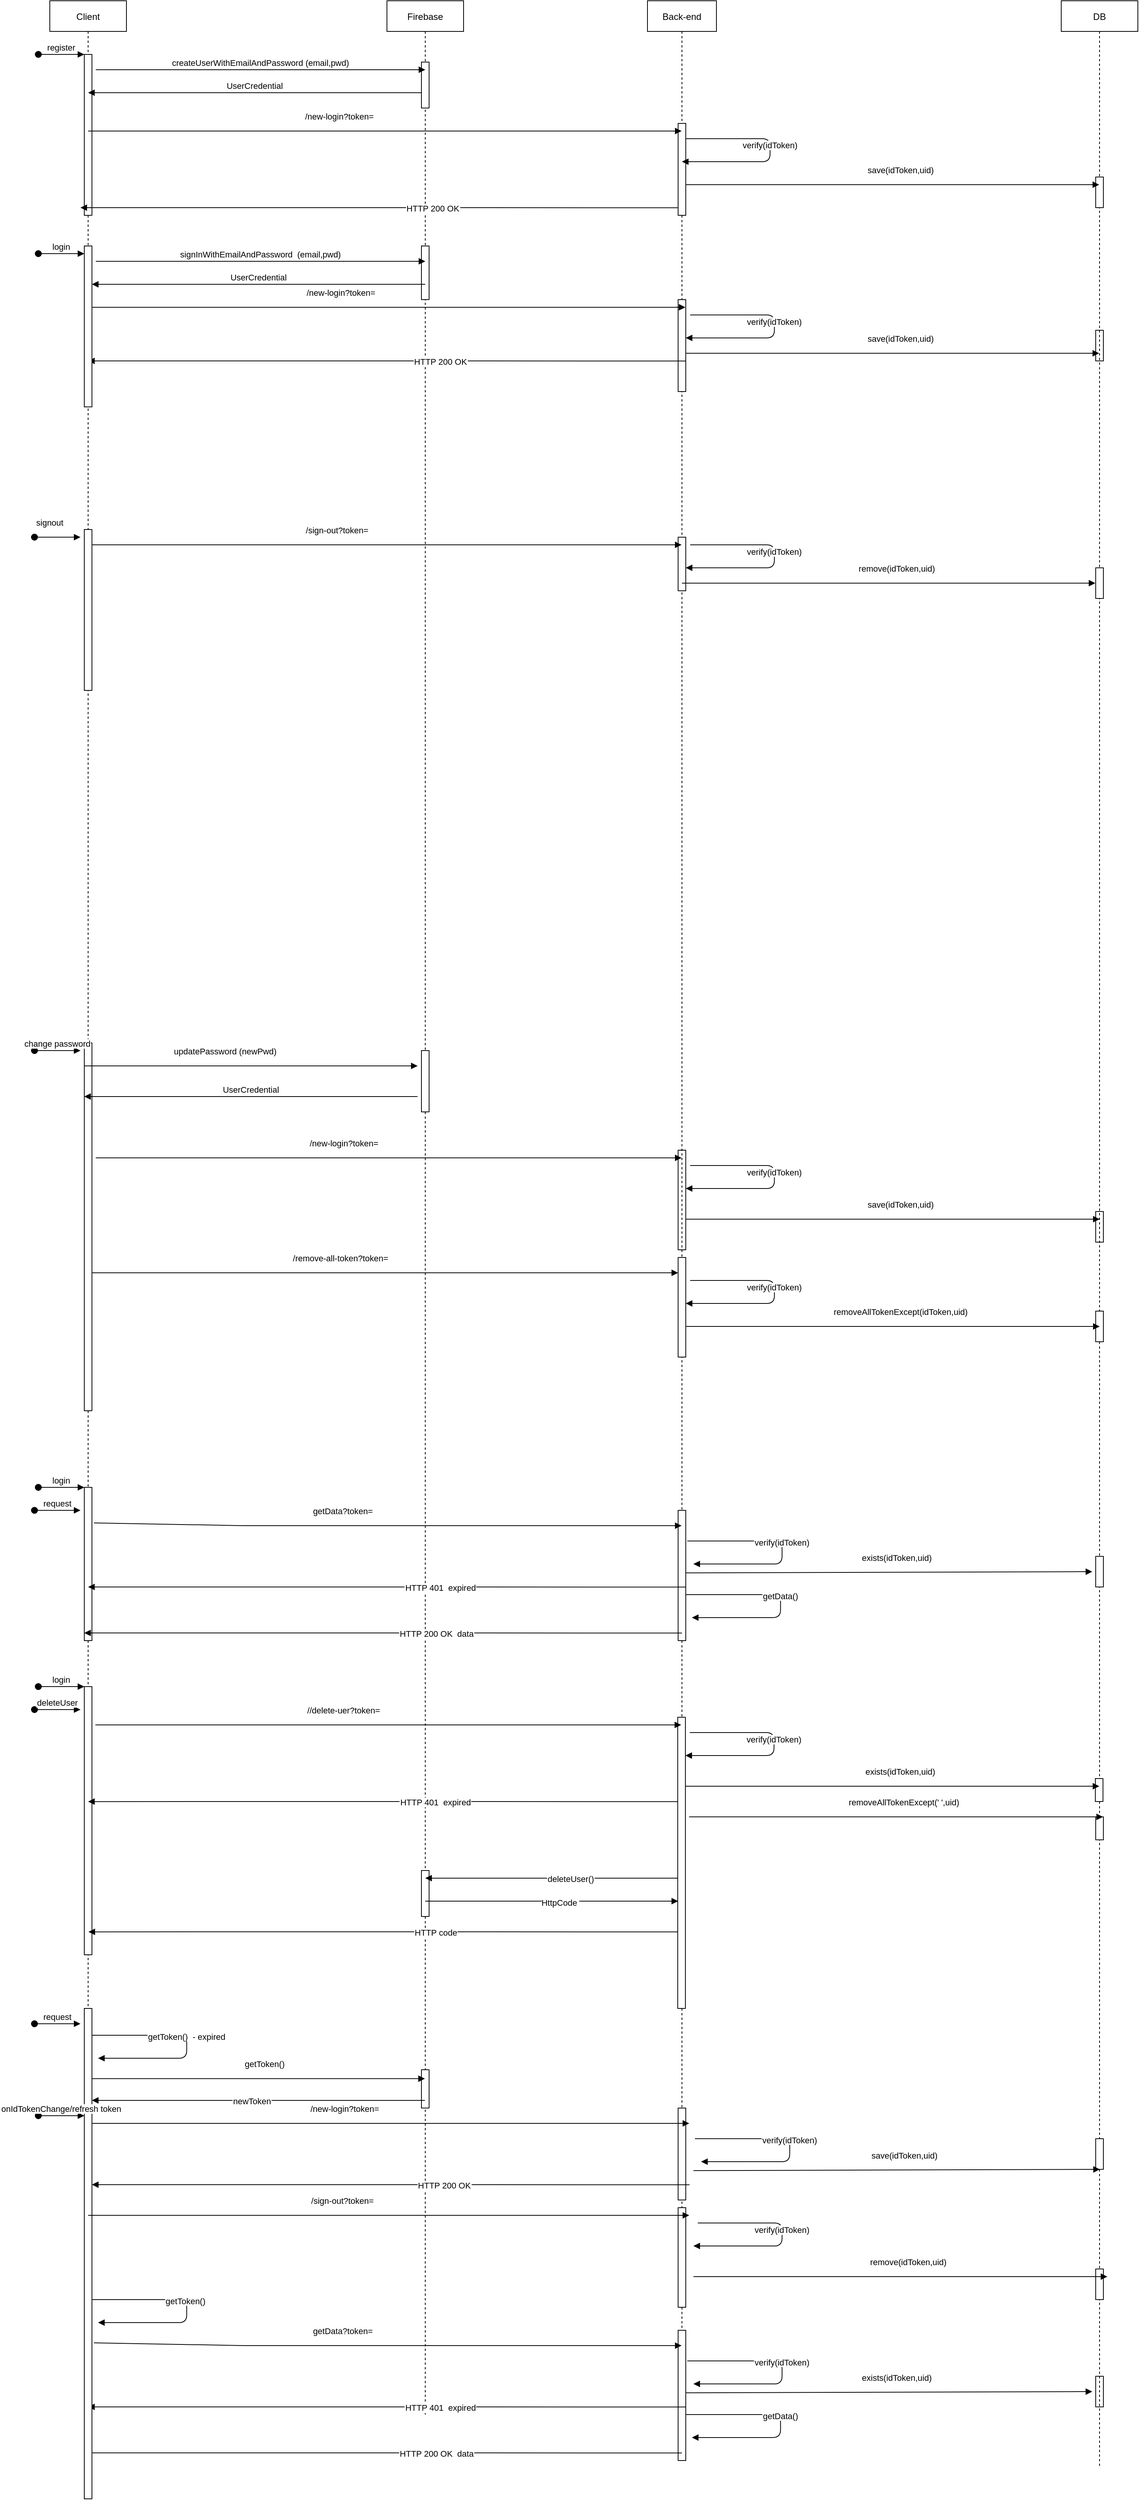 <mxfile version="13.8.6" type="github">
  <diagram id="kgpKYQtTHZ0yAKxKKP6v" name="Page-1">
    <mxGraphModel dx="1922" dy="896" grid="1" gridSize="10" guides="1" tooltips="1" connect="1" arrows="1" fold="1" page="1" pageScale="1" pageWidth="850" pageHeight="1100" math="0" shadow="0">
      <root>
        <mxCell id="0" />
        <mxCell id="1" parent="0" />
        <mxCell id="cr8irGBxpJgkFazn-tBJ-20" style="edgeStyle=none;orthogonalLoop=1;jettySize=auto;html=1;shadow=0;endArrow=block;strokeWidth=1;" edge="1" parent="1" source="3nuBFxr9cyL0pnOWT2aG-1">
          <mxGeometry relative="1" as="geometry">
            <mxPoint x="170" y="710" as="targetPoint" />
          </mxGeometry>
        </mxCell>
        <mxCell id="3nuBFxr9cyL0pnOWT2aG-1" value="Client" style="shape=umlLifeline;perimeter=lifelinePerimeter;container=1;collapsible=0;recursiveResize=0;rounded=0;shadow=0;strokeWidth=1;" parent="1" vertex="1">
          <mxGeometry x="120" y="80" width="100" height="3200" as="geometry" />
        </mxCell>
        <mxCell id="3nuBFxr9cyL0pnOWT2aG-2" value="" style="points=[];perimeter=orthogonalPerimeter;rounded=0;shadow=0;strokeWidth=1;" parent="3nuBFxr9cyL0pnOWT2aG-1" vertex="1">
          <mxGeometry x="45" y="70" width="10" height="210" as="geometry" />
        </mxCell>
        <mxCell id="3nuBFxr9cyL0pnOWT2aG-3" value="register" style="verticalAlign=bottom;startArrow=oval;endArrow=block;startSize=8;shadow=0;strokeWidth=1;" parent="3nuBFxr9cyL0pnOWT2aG-1" target="3nuBFxr9cyL0pnOWT2aG-2" edge="1">
          <mxGeometry relative="1" as="geometry">
            <mxPoint x="-15" y="70" as="sourcePoint" />
          </mxGeometry>
        </mxCell>
        <mxCell id="cr8irGBxpJgkFazn-tBJ-95" value="" style="points=[];perimeter=orthogonalPerimeter;rounded=0;shadow=0;strokeWidth=1;" vertex="1" parent="3nuBFxr9cyL0pnOWT2aG-1">
          <mxGeometry x="45" y="1360" width="10" height="480" as="geometry" />
        </mxCell>
        <mxCell id="cr8irGBxpJgkFazn-tBJ-98" value="" style="points=[];perimeter=orthogonalPerimeter;rounded=0;shadow=0;strokeWidth=1;" vertex="1" parent="3nuBFxr9cyL0pnOWT2aG-1">
          <mxGeometry x="820" y="1500" width="10" height="130" as="geometry" />
        </mxCell>
        <mxCell id="cr8irGBxpJgkFazn-tBJ-99" value="/new-login?token=" style="verticalAlign=bottom;endArrow=block;shadow=0;strokeWidth=1;" edge="1" parent="3nuBFxr9cyL0pnOWT2aG-1">
          <mxGeometry x="-0.153" y="10" relative="1" as="geometry">
            <mxPoint x="60" y="1510" as="sourcePoint" />
            <mxPoint x="824.5" y="1510" as="targetPoint" />
            <Array as="points">
              <mxPoint x="255" y="1510" />
            </Array>
            <mxPoint as="offset" />
          </mxGeometry>
        </mxCell>
        <mxCell id="cr8irGBxpJgkFazn-tBJ-101" value="" style="points=[];perimeter=orthogonalPerimeter;rounded=0;shadow=0;strokeWidth=1;" vertex="1" parent="3nuBFxr9cyL0pnOWT2aG-1">
          <mxGeometry x="1365" y="1580" width="10" height="40" as="geometry" />
        </mxCell>
        <mxCell id="cr8irGBxpJgkFazn-tBJ-102" value="updatePassword (newPwd)" style="verticalAlign=bottom;endArrow=block;shadow=0;strokeWidth=1;" edge="1" parent="3nuBFxr9cyL0pnOWT2aG-1">
          <mxGeometry x="-0.153" y="10" relative="1" as="geometry">
            <mxPoint x="45" y="1390" as="sourcePoint" />
            <mxPoint x="480" y="1390" as="targetPoint" />
            <Array as="points">
              <mxPoint x="255" y="1390" />
            </Array>
            <mxPoint as="offset" />
          </mxGeometry>
        </mxCell>
        <mxCell id="cr8irGBxpJgkFazn-tBJ-104" value="change password" style="verticalAlign=bottom;startArrow=oval;endArrow=block;startSize=8;shadow=0;strokeWidth=1;" edge="1" parent="3nuBFxr9cyL0pnOWT2aG-1">
          <mxGeometry relative="1" as="geometry">
            <mxPoint x="-20" y="1370" as="sourcePoint" />
            <mxPoint x="40" y="1370" as="targetPoint" />
          </mxGeometry>
        </mxCell>
        <mxCell id="cr8irGBxpJgkFazn-tBJ-105" value="verify(idToken)" style="verticalAlign=bottom;endArrow=block;shadow=0;strokeWidth=1;" edge="1" parent="3nuBFxr9cyL0pnOWT2aG-1">
          <mxGeometry relative="1" as="geometry">
            <mxPoint x="835.68" y="1520" as="sourcePoint" />
            <mxPoint x="830.004" y="1550" as="targetPoint" />
            <Array as="points">
              <mxPoint x="945.68" y="1520" />
              <mxPoint x="945.68" y="1550" />
              <mxPoint x="845.68" y="1550" />
            </Array>
          </mxGeometry>
        </mxCell>
        <mxCell id="cr8irGBxpJgkFazn-tBJ-108" value="save(idToken,uid)" style="verticalAlign=bottom;endArrow=block;shadow=0;strokeWidth=1;" edge="1" parent="3nuBFxr9cyL0pnOWT2aG-1">
          <mxGeometry x="0.039" y="10" relative="1" as="geometry">
            <mxPoint x="830.004" y="1590" as="sourcePoint" />
            <mxPoint x="1370.18" y="1590" as="targetPoint" />
            <Array as="points" />
            <mxPoint as="offset" />
          </mxGeometry>
        </mxCell>
        <mxCell id="cr8irGBxpJgkFazn-tBJ-164" value="" style="points=[];perimeter=orthogonalPerimeter;rounded=0;shadow=0;strokeWidth=1;" vertex="1" parent="3nuBFxr9cyL0pnOWT2aG-1">
          <mxGeometry x="45" y="2200" width="10" height="350" as="geometry" />
        </mxCell>
        <mxCell id="3nuBFxr9cyL0pnOWT2aG-5" value="Firebase" style="shape=umlLifeline;perimeter=lifelinePerimeter;container=1;collapsible=0;recursiveResize=0;rounded=0;shadow=0;strokeWidth=1;" parent="1" vertex="1">
          <mxGeometry x="560" y="80" width="100" height="3150" as="geometry" />
        </mxCell>
        <mxCell id="3nuBFxr9cyL0pnOWT2aG-6" value="" style="points=[];perimeter=orthogonalPerimeter;rounded=0;shadow=0;strokeWidth=1;" parent="3nuBFxr9cyL0pnOWT2aG-5" vertex="1">
          <mxGeometry x="45" y="80" width="10" height="60" as="geometry" />
        </mxCell>
        <mxCell id="cr8irGBxpJgkFazn-tBJ-24" value="" style="points=[];perimeter=orthogonalPerimeter;rounded=0;shadow=0;strokeWidth=1;" vertex="1" parent="3nuBFxr9cyL0pnOWT2aG-5">
          <mxGeometry x="45" y="320" width="10" height="70" as="geometry" />
        </mxCell>
        <mxCell id="cr8irGBxpJgkFazn-tBJ-109" value="" style="points=[];perimeter=orthogonalPerimeter;rounded=0;shadow=0;strokeWidth=1;" vertex="1" parent="3nuBFxr9cyL0pnOWT2aG-5">
          <mxGeometry x="45" y="1370" width="10" height="80" as="geometry" />
        </mxCell>
        <mxCell id="cr8irGBxpJgkFazn-tBJ-170" value="" style="points=[];perimeter=orthogonalPerimeter;rounded=0;shadow=0;strokeWidth=1;" vertex="1" parent="3nuBFxr9cyL0pnOWT2aG-5">
          <mxGeometry x="45" y="2440" width="10" height="60" as="geometry" />
        </mxCell>
        <mxCell id="cr8irGBxpJgkFazn-tBJ-206" value="" style="points=[];perimeter=orthogonalPerimeter;rounded=0;shadow=0;strokeWidth=1;" vertex="1" parent="3nuBFxr9cyL0pnOWT2aG-5">
          <mxGeometry x="45" y="2700" width="10" height="50" as="geometry" />
        </mxCell>
        <mxCell id="3nuBFxr9cyL0pnOWT2aG-9" value="UserCredential" style="verticalAlign=bottom;endArrow=block;shadow=0;strokeWidth=1;" parent="1" source="3nuBFxr9cyL0pnOWT2aG-6" edge="1">
          <mxGeometry relative="1" as="geometry">
            <mxPoint x="240" y="200" as="sourcePoint" />
            <mxPoint x="170" y="200" as="targetPoint" />
          </mxGeometry>
        </mxCell>
        <mxCell id="cr8irGBxpJgkFazn-tBJ-2" value="createUserWithEmailAndPassword (email,pwd)" style="verticalAlign=bottom;endArrow=block;shadow=0;strokeWidth=1;" edge="1" parent="1">
          <mxGeometry relative="1" as="geometry">
            <mxPoint x="180" y="170" as="sourcePoint" />
            <mxPoint x="610" y="170" as="targetPoint" />
            <Array as="points">
              <mxPoint x="390" y="170" />
            </Array>
          </mxGeometry>
        </mxCell>
        <mxCell id="cr8irGBxpJgkFazn-tBJ-3" value="Back-end" style="shape=umlLifeline;perimeter=lifelinePerimeter;container=1;collapsible=0;recursiveResize=0;rounded=0;shadow=0;strokeWidth=1;" vertex="1" parent="1">
          <mxGeometry x="900" y="80" width="90" height="3210" as="geometry" />
        </mxCell>
        <mxCell id="cr8irGBxpJgkFazn-tBJ-4" value="" style="points=[];perimeter=orthogonalPerimeter;rounded=0;shadow=0;strokeWidth=1;" vertex="1" parent="cr8irGBxpJgkFazn-tBJ-3">
          <mxGeometry x="40" y="160" width="10" height="120" as="geometry" />
        </mxCell>
        <mxCell id="cr8irGBxpJgkFazn-tBJ-26" value="" style="points=[];perimeter=orthogonalPerimeter;rounded=0;shadow=0;strokeWidth=1;" vertex="1" parent="cr8irGBxpJgkFazn-tBJ-3">
          <mxGeometry x="40" y="390" width="10" height="120" as="geometry" />
        </mxCell>
        <mxCell id="cr8irGBxpJgkFazn-tBJ-27" value="" style="points=[];perimeter=orthogonalPerimeter;rounded=0;shadow=0;strokeWidth=1;" vertex="1" parent="cr8irGBxpJgkFazn-tBJ-3">
          <mxGeometry x="585" y="430" width="10" height="40" as="geometry" />
        </mxCell>
        <mxCell id="cr8irGBxpJgkFazn-tBJ-28" value="/new-login?token=" style="verticalAlign=bottom;endArrow=block;shadow=0;strokeWidth=1;" edge="1" parent="cr8irGBxpJgkFazn-tBJ-3">
          <mxGeometry x="-0.153" y="10" relative="1" as="geometry">
            <mxPoint x="-730" y="400" as="sourcePoint" />
            <mxPoint x="49.5" y="400" as="targetPoint" />
            <Array as="points">
              <mxPoint x="-520" y="400" />
            </Array>
            <mxPoint as="offset" />
          </mxGeometry>
        </mxCell>
        <mxCell id="cr8irGBxpJgkFazn-tBJ-34" value="HTTP 200 OK" style="verticalAlign=bottom;endArrow=block;shadow=0;strokeWidth=1;entryX=0.5;entryY=0.567;entryDx=0;entryDy=0;entryPerimeter=0;" edge="1" parent="cr8irGBxpJgkFazn-tBJ-3">
          <mxGeometry x="-0.179" y="10" relative="1" as="geometry">
            <mxPoint x="50" y="470.1" as="sourcePoint" />
            <mxPoint x="-730" y="470" as="targetPoint" />
            <Array as="points">
              <mxPoint x="-520" y="470" />
            </Array>
            <mxPoint as="offset" />
          </mxGeometry>
        </mxCell>
        <mxCell id="cr8irGBxpJgkFazn-tBJ-87" value="verify(idToken)" style="verticalAlign=bottom;endArrow=block;shadow=0;strokeWidth=1;" edge="1" parent="cr8irGBxpJgkFazn-tBJ-3">
          <mxGeometry relative="1" as="geometry">
            <mxPoint x="55.68" y="410" as="sourcePoint" />
            <mxPoint x="50.004" y="440" as="targetPoint" />
            <Array as="points">
              <mxPoint x="165.68" y="410" />
              <mxPoint x="165.68" y="440" />
              <mxPoint x="65.68" y="440" />
            </Array>
          </mxGeometry>
        </mxCell>
        <mxCell id="cr8irGBxpJgkFazn-tBJ-116" value="" style="points=[];perimeter=orthogonalPerimeter;rounded=0;shadow=0;strokeWidth=1;" vertex="1" parent="cr8irGBxpJgkFazn-tBJ-3">
          <mxGeometry x="40" y="1640" width="10" height="130" as="geometry" />
        </mxCell>
        <mxCell id="cr8irGBxpJgkFazn-tBJ-208" value="" style="points=[];perimeter=orthogonalPerimeter;rounded=0;shadow=0;strokeWidth=1;" vertex="1" parent="cr8irGBxpJgkFazn-tBJ-3">
          <mxGeometry x="585" y="3100" width="10" height="40" as="geometry" />
        </mxCell>
        <mxCell id="cr8irGBxpJgkFazn-tBJ-210" value="" style="points=[];perimeter=orthogonalPerimeter;rounded=0;shadow=0;strokeWidth=1;" vertex="1" parent="cr8irGBxpJgkFazn-tBJ-3">
          <mxGeometry x="40" y="3040" width="10" height="170" as="geometry" />
        </mxCell>
        <mxCell id="cr8irGBxpJgkFazn-tBJ-211" value="getData?token=" style="verticalAlign=bottom;endArrow=block;shadow=0;strokeWidth=1;exitX=1.259;exitY=0.232;exitDx=0;exitDy=0;exitPerimeter=0;" edge="1" parent="cr8irGBxpJgkFazn-tBJ-3">
          <mxGeometry x="-0.153" y="10" relative="1" as="geometry">
            <mxPoint x="-722.41" y="3056.4" as="sourcePoint" />
            <mxPoint x="44.5" y="3060" as="targetPoint" />
            <Array as="points">
              <mxPoint x="-525" y="3060" />
            </Array>
            <mxPoint as="offset" />
          </mxGeometry>
        </mxCell>
        <mxCell id="cr8irGBxpJgkFazn-tBJ-212" value="HTTP 200 OK  data" style="verticalAlign=bottom;endArrow=block;shadow=0;strokeWidth=1;entryX=0.5;entryY=0.567;entryDx=0;entryDy=0;entryPerimeter=0;" edge="1" parent="cr8irGBxpJgkFazn-tBJ-3">
          <mxGeometry x="-0.179" y="10" relative="1" as="geometry">
            <mxPoint x="45.0" y="3200.1" as="sourcePoint" />
            <mxPoint x="-735" y="3200" as="targetPoint" />
            <Array as="points">
              <mxPoint x="-525" y="3200" />
            </Array>
            <mxPoint as="offset" />
          </mxGeometry>
        </mxCell>
        <mxCell id="cr8irGBxpJgkFazn-tBJ-214" value="exists(idToken,uid)" style="verticalAlign=bottom;endArrow=block;shadow=0;strokeWidth=1;exitX=1.406;exitY=0.514;exitDx=0;exitDy=0;exitPerimeter=0;" edge="1" parent="cr8irGBxpJgkFazn-tBJ-3">
          <mxGeometry x="0.039" y="10" relative="1" as="geometry">
            <mxPoint x="50.0" y="3121.68" as="sourcePoint" />
            <mxPoint x="580.44" y="3120" as="targetPoint" />
            <Array as="points" />
            <mxPoint as="offset" />
          </mxGeometry>
        </mxCell>
        <mxCell id="cr8irGBxpJgkFazn-tBJ-215" value="verify(idToken)" style="verticalAlign=bottom;endArrow=block;shadow=0;strokeWidth=1;" edge="1" parent="cr8irGBxpJgkFazn-tBJ-3">
          <mxGeometry relative="1" as="geometry">
            <mxPoint x="52" y="3080" as="sourcePoint" />
            <mxPoint x="60.004" y="3110" as="targetPoint" />
            <Array as="points">
              <mxPoint x="175.68" y="3080" />
              <mxPoint x="175.68" y="3110" />
              <mxPoint x="75.68" y="3110" />
            </Array>
          </mxGeometry>
        </mxCell>
        <mxCell id="cr8irGBxpJgkFazn-tBJ-216" value="getData()" style="verticalAlign=bottom;endArrow=block;shadow=0;strokeWidth=1;" edge="1" parent="cr8irGBxpJgkFazn-tBJ-3">
          <mxGeometry relative="1" as="geometry">
            <mxPoint x="50" y="3150" as="sourcePoint" />
            <mxPoint x="58.004" y="3180" as="targetPoint" />
            <Array as="points">
              <mxPoint x="173.68" y="3150" />
              <mxPoint x="173.68" y="3180" />
              <mxPoint x="73.68" y="3180" />
            </Array>
          </mxGeometry>
        </mxCell>
        <mxCell id="cr8irGBxpJgkFazn-tBJ-217" value="HTTP 401  expired" style="verticalAlign=bottom;endArrow=block;shadow=0;strokeWidth=1;entryX=0.5;entryY=0.567;entryDx=0;entryDy=0;entryPerimeter=0;" edge="1" parent="cr8irGBxpJgkFazn-tBJ-3">
          <mxGeometry x="-0.179" y="10" relative="1" as="geometry">
            <mxPoint x="50.0" y="3140.1" as="sourcePoint" />
            <mxPoint x="-730" y="3140" as="targetPoint" />
            <Array as="points">
              <mxPoint x="-520" y="3140" />
            </Array>
            <mxPoint as="offset" />
          </mxGeometry>
        </mxCell>
        <mxCell id="cr8irGBxpJgkFazn-tBJ-188" value="" style="points=[];perimeter=orthogonalPerimeter;rounded=0;shadow=0;strokeWidth=1;" vertex="1" parent="cr8irGBxpJgkFazn-tBJ-3">
          <mxGeometry x="40" y="2750" width="10" height="120" as="geometry" />
        </mxCell>
        <mxCell id="cr8irGBxpJgkFazn-tBJ-5" value="DB" style="shape=umlLifeline;perimeter=lifelinePerimeter;container=1;collapsible=0;recursiveResize=0;rounded=0;shadow=0;strokeWidth=1;" vertex="1" parent="1">
          <mxGeometry x="1440" y="80" width="100" height="3220" as="geometry" />
        </mxCell>
        <mxCell id="cr8irGBxpJgkFazn-tBJ-6" value="" style="points=[];perimeter=orthogonalPerimeter;rounded=0;shadow=0;strokeWidth=1;" vertex="1" parent="cr8irGBxpJgkFazn-tBJ-5">
          <mxGeometry x="45" y="230" width="10" height="40" as="geometry" />
        </mxCell>
        <mxCell id="cr8irGBxpJgkFazn-tBJ-37" value="" style="points=[];perimeter=orthogonalPerimeter;rounded=0;shadow=0;strokeWidth=1;" vertex="1" parent="cr8irGBxpJgkFazn-tBJ-5">
          <mxGeometry x="45" y="740" width="10" height="40" as="geometry" />
        </mxCell>
        <mxCell id="cr8irGBxpJgkFazn-tBJ-119" value="" style="points=[];perimeter=orthogonalPerimeter;rounded=0;shadow=0;strokeWidth=1;" vertex="1" parent="cr8irGBxpJgkFazn-tBJ-5">
          <mxGeometry x="45" y="1710" width="10" height="40" as="geometry" />
        </mxCell>
        <mxCell id="cr8irGBxpJgkFazn-tBJ-124" value="" style="points=[];perimeter=orthogonalPerimeter;rounded=0;shadow=0;strokeWidth=1;" vertex="1" parent="cr8irGBxpJgkFazn-tBJ-5">
          <mxGeometry x="45" y="2030" width="10" height="40" as="geometry" />
        </mxCell>
        <mxCell id="cr8irGBxpJgkFazn-tBJ-167" value="" style="points=[];perimeter=orthogonalPerimeter;rounded=0;shadow=0;strokeWidth=1;" vertex="1" parent="cr8irGBxpJgkFazn-tBJ-5">
          <mxGeometry x="45" y="2370" width="10" height="30" as="geometry" />
        </mxCell>
        <mxCell id="cr8irGBxpJgkFazn-tBJ-192" value="" style="points=[];perimeter=orthogonalPerimeter;rounded=0;shadow=0;strokeWidth=1;" vertex="1" parent="cr8irGBxpJgkFazn-tBJ-5">
          <mxGeometry x="45" y="2960" width="10" height="40" as="geometry" />
        </mxCell>
        <mxCell id="cr8irGBxpJgkFazn-tBJ-191" value="" style="points=[];perimeter=orthogonalPerimeter;rounded=0;shadow=0;strokeWidth=1;" vertex="1" parent="cr8irGBxpJgkFazn-tBJ-5">
          <mxGeometry x="45" y="2790" width="10" height="40" as="geometry" />
        </mxCell>
        <mxCell id="cr8irGBxpJgkFazn-tBJ-10" value="/new-login?token=" style="verticalAlign=bottom;endArrow=block;shadow=0;strokeWidth=1;" edge="1" parent="1" target="cr8irGBxpJgkFazn-tBJ-3">
          <mxGeometry x="-0.153" y="10" relative="1" as="geometry">
            <mxPoint x="170" y="250" as="sourcePoint" />
            <mxPoint x="600" y="250" as="targetPoint" />
            <Array as="points">
              <mxPoint x="380" y="250" />
            </Array>
            <mxPoint as="offset" />
          </mxGeometry>
        </mxCell>
        <mxCell id="cr8irGBxpJgkFazn-tBJ-13" value="verify(idToken)" style="verticalAlign=bottom;endArrow=block;shadow=0;strokeWidth=1;" edge="1" parent="1" target="cr8irGBxpJgkFazn-tBJ-3">
          <mxGeometry relative="1" as="geometry">
            <mxPoint x="950" y="260" as="sourcePoint" />
            <mxPoint x="1000" y="310" as="targetPoint" />
            <Array as="points">
              <mxPoint x="1060" y="260" />
              <mxPoint x="1060" y="290" />
              <mxPoint x="960" y="290" />
            </Array>
          </mxGeometry>
        </mxCell>
        <mxCell id="cr8irGBxpJgkFazn-tBJ-18" value="HTTP 200 OK" style="verticalAlign=bottom;endArrow=block;shadow=0;strokeWidth=1;entryX=0.5;entryY=0.567;entryDx=0;entryDy=0;entryPerimeter=0;" edge="1" parent="1">
          <mxGeometry x="-0.179" y="10" relative="1" as="geometry">
            <mxPoint x="940" y="350.1" as="sourcePoint" />
            <mxPoint x="160" y="350" as="targetPoint" />
            <Array as="points">
              <mxPoint x="370" y="350" />
            </Array>
            <mxPoint as="offset" />
          </mxGeometry>
        </mxCell>
        <mxCell id="cr8irGBxpJgkFazn-tBJ-21" value="" style="points=[];perimeter=orthogonalPerimeter;rounded=0;shadow=0;strokeWidth=1;" vertex="1" parent="1">
          <mxGeometry x="165" y="400" width="10" height="210" as="geometry" />
        </mxCell>
        <mxCell id="cr8irGBxpJgkFazn-tBJ-22" value="login" style="verticalAlign=bottom;startArrow=oval;endArrow=block;startSize=8;shadow=0;strokeWidth=1;" edge="1" parent="1">
          <mxGeometry relative="1" as="geometry">
            <mxPoint x="105" y="410" as="sourcePoint" />
            <mxPoint x="165" y="410" as="targetPoint" />
          </mxGeometry>
        </mxCell>
        <mxCell id="cr8irGBxpJgkFazn-tBJ-23" value="signInWithEmailAndPassword  (email,pwd)" style="verticalAlign=bottom;endArrow=block;shadow=0;strokeWidth=1;" edge="1" parent="1">
          <mxGeometry relative="1" as="geometry">
            <mxPoint x="180" y="420" as="sourcePoint" />
            <mxPoint x="610" y="420" as="targetPoint" />
            <Array as="points">
              <mxPoint x="390" y="420" />
            </Array>
          </mxGeometry>
        </mxCell>
        <mxCell id="cr8irGBxpJgkFazn-tBJ-25" value="UserCredential" style="verticalAlign=bottom;endArrow=block;shadow=0;strokeWidth=1;" edge="1" parent="1">
          <mxGeometry relative="1" as="geometry">
            <mxPoint x="610" y="450" as="sourcePoint" />
            <mxPoint x="175" y="450" as="targetPoint" />
          </mxGeometry>
        </mxCell>
        <mxCell id="cr8irGBxpJgkFazn-tBJ-36" value="" style="points=[];perimeter=orthogonalPerimeter;rounded=0;shadow=0;strokeWidth=1;" vertex="1" parent="1">
          <mxGeometry x="940" y="780" width="10" height="70" as="geometry" />
        </mxCell>
        <mxCell id="cr8irGBxpJgkFazn-tBJ-38" value="/sign-out?token=" style="verticalAlign=bottom;endArrow=block;shadow=0;strokeWidth=1;" edge="1" parent="1">
          <mxGeometry x="-0.153" y="10" relative="1" as="geometry">
            <mxPoint x="165" y="790" as="sourcePoint" />
            <mxPoint x="944.5" y="790" as="targetPoint" />
            <Array as="points">
              <mxPoint x="375" y="790" />
            </Array>
            <mxPoint as="offset" />
          </mxGeometry>
        </mxCell>
        <mxCell id="cr8irGBxpJgkFazn-tBJ-41" value="remove(idToken,uid)" style="verticalAlign=bottom;endArrow=block;shadow=0;strokeWidth=1;" edge="1" parent="1" source="cr8irGBxpJgkFazn-tBJ-3">
          <mxGeometry x="0.039" y="10" relative="1" as="geometry">
            <mxPoint x="1215" y="840" as="sourcePoint" />
            <mxPoint x="1484.5" y="840" as="targetPoint" />
            <Array as="points" />
            <mxPoint as="offset" />
          </mxGeometry>
        </mxCell>
        <mxCell id="cr8irGBxpJgkFazn-tBJ-45" value="" style="points=[];perimeter=orthogonalPerimeter;rounded=0;shadow=0;strokeWidth=1;" vertex="1" parent="1">
          <mxGeometry x="165" y="770" width="10" height="210" as="geometry" />
        </mxCell>
        <mxCell id="cr8irGBxpJgkFazn-tBJ-46" value="signout" style="verticalAlign=bottom;startArrow=oval;endArrow=block;startSize=8;shadow=0;strokeWidth=1;" edge="1" parent="1">
          <mxGeometry x="-0.333" y="10" relative="1" as="geometry">
            <mxPoint x="100" y="780" as="sourcePoint" />
            <mxPoint x="160" y="780" as="targetPoint" />
            <mxPoint as="offset" />
          </mxGeometry>
        </mxCell>
        <mxCell id="cr8irGBxpJgkFazn-tBJ-86" value="save(idToken,uid)" style="verticalAlign=bottom;endArrow=block;shadow=0;strokeWidth=1;" edge="1" parent="1" target="cr8irGBxpJgkFazn-tBJ-5">
          <mxGeometry x="0.039" y="10" relative="1" as="geometry">
            <mxPoint x="950" y="320" as="sourcePoint" />
            <mxPoint x="1200" y="320" as="targetPoint" />
            <Array as="points" />
            <mxPoint as="offset" />
          </mxGeometry>
        </mxCell>
        <mxCell id="cr8irGBxpJgkFazn-tBJ-88" value="save(idToken,uid)" style="verticalAlign=bottom;endArrow=block;shadow=0;strokeWidth=1;" edge="1" parent="1">
          <mxGeometry x="0.039" y="10" relative="1" as="geometry">
            <mxPoint x="950" y="540" as="sourcePoint" />
            <mxPoint x="1489.5" y="540" as="targetPoint" />
            <Array as="points" />
            <mxPoint as="offset" />
          </mxGeometry>
        </mxCell>
        <mxCell id="cr8irGBxpJgkFazn-tBJ-89" value="verify(idToken)" style="verticalAlign=bottom;endArrow=block;shadow=0;strokeWidth=1;" edge="1" parent="1">
          <mxGeometry relative="1" as="geometry">
            <mxPoint x="955.68" y="790" as="sourcePoint" />
            <mxPoint x="950.004" y="820" as="targetPoint" />
            <Array as="points">
              <mxPoint x="1065.68" y="790" />
              <mxPoint x="1065.68" y="820" />
              <mxPoint x="965.68" y="820" />
            </Array>
          </mxGeometry>
        </mxCell>
        <mxCell id="cr8irGBxpJgkFazn-tBJ-114" value="UserCredential" style="verticalAlign=bottom;endArrow=block;shadow=0;strokeWidth=1;" edge="1" parent="1">
          <mxGeometry relative="1" as="geometry">
            <mxPoint x="600" y="1510" as="sourcePoint" />
            <mxPoint x="165" y="1510" as="targetPoint" />
          </mxGeometry>
        </mxCell>
        <mxCell id="cr8irGBxpJgkFazn-tBJ-115" value="/remove-all-token?token=" style="verticalAlign=bottom;endArrow=block;shadow=0;strokeWidth=1;" edge="1" parent="1">
          <mxGeometry x="-0.153" y="10" relative="1" as="geometry">
            <mxPoint x="175.5" y="1740" as="sourcePoint" />
            <mxPoint x="940" y="1740" as="targetPoint" />
            <Array as="points">
              <mxPoint x="370.5" y="1740" />
            </Array>
            <mxPoint as="offset" />
          </mxGeometry>
        </mxCell>
        <mxCell id="cr8irGBxpJgkFazn-tBJ-117" value="verify(idToken)" style="verticalAlign=bottom;endArrow=block;shadow=0;strokeWidth=1;" edge="1" parent="1">
          <mxGeometry relative="1" as="geometry">
            <mxPoint x="955.68" y="1750" as="sourcePoint" />
            <mxPoint x="950.004" y="1780" as="targetPoint" />
            <Array as="points">
              <mxPoint x="1065.68" y="1750" />
              <mxPoint x="1065.68" y="1780" />
              <mxPoint x="965.68" y="1780" />
            </Array>
          </mxGeometry>
        </mxCell>
        <mxCell id="cr8irGBxpJgkFazn-tBJ-118" value="removeAllTokenExcept(idToken,uid)" style="verticalAlign=bottom;endArrow=block;shadow=0;strokeWidth=1;" edge="1" parent="1">
          <mxGeometry x="0.039" y="10" relative="1" as="geometry">
            <mxPoint x="950" y="1810" as="sourcePoint" />
            <mxPoint x="1490.176" y="1810" as="targetPoint" />
            <Array as="points" />
            <mxPoint as="offset" />
          </mxGeometry>
        </mxCell>
        <mxCell id="cr8irGBxpJgkFazn-tBJ-120" value="" style="points=[];perimeter=orthogonalPerimeter;rounded=0;shadow=0;strokeWidth=1;" vertex="1" parent="1">
          <mxGeometry x="165" y="2020" width="10" height="200" as="geometry" />
        </mxCell>
        <mxCell id="cr8irGBxpJgkFazn-tBJ-121" value="" style="points=[];perimeter=orthogonalPerimeter;rounded=0;shadow=0;strokeWidth=1;" vertex="1" parent="1">
          <mxGeometry x="940" y="2050" width="10" height="170" as="geometry" />
        </mxCell>
        <mxCell id="cr8irGBxpJgkFazn-tBJ-126" value="getData?token=" style="verticalAlign=bottom;endArrow=block;shadow=0;strokeWidth=1;exitX=1.259;exitY=0.232;exitDx=0;exitDy=0;exitPerimeter=0;" edge="1" parent="1" source="cr8irGBxpJgkFazn-tBJ-120">
          <mxGeometry x="-0.153" y="10" relative="1" as="geometry">
            <mxPoint x="165" y="2070" as="sourcePoint" />
            <mxPoint x="944.5" y="2070" as="targetPoint" />
            <Array as="points">
              <mxPoint x="375" y="2070" />
            </Array>
            <mxPoint as="offset" />
          </mxGeometry>
        </mxCell>
        <mxCell id="cr8irGBxpJgkFazn-tBJ-127" value="HTTP 200 OK  data" style="verticalAlign=bottom;endArrow=block;shadow=0;strokeWidth=1;entryX=0.5;entryY=0.567;entryDx=0;entryDy=0;entryPerimeter=0;" edge="1" parent="1">
          <mxGeometry x="-0.179" y="10" relative="1" as="geometry">
            <mxPoint x="945.0" y="2210.1" as="sourcePoint" />
            <mxPoint x="165" y="2210" as="targetPoint" />
            <Array as="points">
              <mxPoint x="375" y="2210" />
            </Array>
            <mxPoint as="offset" />
          </mxGeometry>
        </mxCell>
        <mxCell id="cr8irGBxpJgkFazn-tBJ-128" value="request" style="verticalAlign=bottom;startArrow=oval;endArrow=block;startSize=8;shadow=0;strokeWidth=1;" edge="1" parent="1">
          <mxGeometry relative="1" as="geometry">
            <mxPoint x="100" y="2050" as="sourcePoint" />
            <mxPoint x="160" y="2050" as="targetPoint" />
          </mxGeometry>
        </mxCell>
        <mxCell id="cr8irGBxpJgkFazn-tBJ-130" value="exists(idToken,uid)" style="verticalAlign=bottom;endArrow=block;shadow=0;strokeWidth=1;exitX=1.406;exitY=0.514;exitDx=0;exitDy=0;exitPerimeter=0;" edge="1" parent="1">
          <mxGeometry x="0.039" y="10" relative="1" as="geometry">
            <mxPoint x="950.0" y="2131.68" as="sourcePoint" />
            <mxPoint x="1480.44" y="2130" as="targetPoint" />
            <Array as="points" />
            <mxPoint as="offset" />
          </mxGeometry>
        </mxCell>
        <mxCell id="cr8irGBxpJgkFazn-tBJ-131" value="verify(idToken)" style="verticalAlign=bottom;endArrow=block;shadow=0;strokeWidth=1;" edge="1" parent="1">
          <mxGeometry relative="1" as="geometry">
            <mxPoint x="952" y="2090" as="sourcePoint" />
            <mxPoint x="960.004" y="2120" as="targetPoint" />
            <Array as="points">
              <mxPoint x="1075.68" y="2090" />
              <mxPoint x="1075.68" y="2120" />
              <mxPoint x="975.68" y="2120" />
            </Array>
          </mxGeometry>
        </mxCell>
        <mxCell id="cr8irGBxpJgkFazn-tBJ-133" value="getData()" style="verticalAlign=bottom;endArrow=block;shadow=0;strokeWidth=1;" edge="1" parent="1">
          <mxGeometry relative="1" as="geometry">
            <mxPoint x="950" y="2160" as="sourcePoint" />
            <mxPoint x="958.004" y="2190" as="targetPoint" />
            <Array as="points">
              <mxPoint x="1073.68" y="2160" />
              <mxPoint x="1073.68" y="2190" />
              <mxPoint x="973.68" y="2190" />
            </Array>
          </mxGeometry>
        </mxCell>
        <mxCell id="cr8irGBxpJgkFazn-tBJ-134" value="HTTP 401  expired" style="verticalAlign=bottom;endArrow=block;shadow=0;strokeWidth=1;entryX=0.5;entryY=0.567;entryDx=0;entryDy=0;entryPerimeter=0;" edge="1" parent="1">
          <mxGeometry x="-0.179" y="10" relative="1" as="geometry">
            <mxPoint x="950.0" y="2150.1" as="sourcePoint" />
            <mxPoint x="170" y="2150" as="targetPoint" />
            <Array as="points">
              <mxPoint x="380" y="2150" />
            </Array>
            <mxPoint as="offset" />
          </mxGeometry>
        </mxCell>
        <mxCell id="cr8irGBxpJgkFazn-tBJ-135" value="login" style="verticalAlign=bottom;startArrow=oval;endArrow=block;startSize=8;shadow=0;strokeWidth=1;" edge="1" parent="1">
          <mxGeometry relative="1" as="geometry">
            <mxPoint x="105" y="2020" as="sourcePoint" />
            <mxPoint x="165" y="2020" as="targetPoint" />
          </mxGeometry>
        </mxCell>
        <mxCell id="cr8irGBxpJgkFazn-tBJ-150" value="" style="points=[];perimeter=orthogonalPerimeter;rounded=0;shadow=0;strokeWidth=1;" vertex="1" parent="1">
          <mxGeometry x="939.5" y="2320" width="10" height="380" as="geometry" />
        </mxCell>
        <mxCell id="cr8irGBxpJgkFazn-tBJ-151" value="//delete-uer?token=" style="verticalAlign=bottom;endArrow=block;shadow=0;strokeWidth=1;" edge="1" parent="1">
          <mxGeometry x="-0.153" y="10" relative="1" as="geometry">
            <mxPoint x="179.5" y="2330" as="sourcePoint" />
            <mxPoint x="944" y="2330" as="targetPoint" />
            <Array as="points">
              <mxPoint x="374.5" y="2330" />
            </Array>
            <mxPoint as="offset" />
          </mxGeometry>
        </mxCell>
        <mxCell id="cr8irGBxpJgkFazn-tBJ-152" value="" style="points=[];perimeter=orthogonalPerimeter;rounded=0;shadow=0;strokeWidth=1;" vertex="1" parent="1">
          <mxGeometry x="1484.5" y="2400" width="10" height="30" as="geometry" />
        </mxCell>
        <mxCell id="cr8irGBxpJgkFazn-tBJ-154" value="deleteUser" style="verticalAlign=bottom;startArrow=oval;endArrow=block;startSize=8;shadow=0;strokeWidth=1;" edge="1" parent="1">
          <mxGeometry relative="1" as="geometry">
            <mxPoint x="100" y="2310" as="sourcePoint" />
            <mxPoint x="160" y="2310" as="targetPoint" />
          </mxGeometry>
        </mxCell>
        <mxCell id="cr8irGBxpJgkFazn-tBJ-155" value="verify(idToken)" style="verticalAlign=bottom;endArrow=block;shadow=0;strokeWidth=1;" edge="1" parent="1">
          <mxGeometry relative="1" as="geometry">
            <mxPoint x="955.18" y="2340" as="sourcePoint" />
            <mxPoint x="949.504" y="2370" as="targetPoint" />
            <Array as="points">
              <mxPoint x="1065.18" y="2340" />
              <mxPoint x="1065.18" y="2370" />
              <mxPoint x="965.18" y="2370" />
            </Array>
          </mxGeometry>
        </mxCell>
        <mxCell id="cr8irGBxpJgkFazn-tBJ-156" value="exists(idToken,uid)" style="verticalAlign=bottom;endArrow=block;shadow=0;strokeWidth=1;" edge="1" parent="1">
          <mxGeometry x="0.039" y="10" relative="1" as="geometry">
            <mxPoint x="949.504" y="2410" as="sourcePoint" />
            <mxPoint x="1489.68" y="2410" as="targetPoint" />
            <Array as="points" />
            <mxPoint as="offset" />
          </mxGeometry>
        </mxCell>
        <mxCell id="cr8irGBxpJgkFazn-tBJ-165" value="login" style="verticalAlign=bottom;startArrow=oval;endArrow=block;startSize=8;shadow=0;strokeWidth=1;" edge="1" parent="1">
          <mxGeometry relative="1" as="geometry">
            <mxPoint x="105" y="2280" as="sourcePoint" />
            <mxPoint x="165" y="2280" as="targetPoint" />
          </mxGeometry>
        </mxCell>
        <mxCell id="cr8irGBxpJgkFazn-tBJ-166" value="removeAllTokenExcept(&#39; &#39;,uid)" style="verticalAlign=bottom;endArrow=block;shadow=0;strokeWidth=1;" edge="1" parent="1">
          <mxGeometry x="0.039" y="10" relative="1" as="geometry">
            <mxPoint x="954.324" y="2450" as="sourcePoint" />
            <mxPoint x="1494.5" y="2450" as="targetPoint" />
            <Array as="points" />
            <mxPoint as="offset" />
          </mxGeometry>
        </mxCell>
        <mxCell id="cr8irGBxpJgkFazn-tBJ-168" value="HTTP 401  expired" style="verticalAlign=bottom;endArrow=block;shadow=0;strokeWidth=1;" edge="1" parent="1">
          <mxGeometry x="-0.179" y="10" relative="1" as="geometry">
            <mxPoint x="939.5" y="2430.1" as="sourcePoint" />
            <mxPoint x="170" y="2430.1" as="targetPoint" />
            <Array as="points">
              <mxPoint x="369.5" y="2430" />
            </Array>
            <mxPoint as="offset" />
          </mxGeometry>
        </mxCell>
        <mxCell id="cr8irGBxpJgkFazn-tBJ-187" value="" style="points=[];perimeter=orthogonalPerimeter;rounded=0;shadow=0;strokeWidth=1;" vertex="1" parent="1">
          <mxGeometry x="165" y="2700" width="10" height="640" as="geometry" />
        </mxCell>
        <mxCell id="cr8irGBxpJgkFazn-tBJ-189" value="" style="points=[];perimeter=orthogonalPerimeter;rounded=0;shadow=0;strokeWidth=1;" vertex="1" parent="1">
          <mxGeometry x="940" y="2960" width="10" height="130" as="geometry" />
        </mxCell>
        <mxCell id="cr8irGBxpJgkFazn-tBJ-190" value="/sign-out?token=" style="verticalAlign=bottom;endArrow=block;shadow=0;strokeWidth=1;" edge="1" parent="1" source="3nuBFxr9cyL0pnOWT2aG-1">
          <mxGeometry x="-0.153" y="10" relative="1" as="geometry">
            <mxPoint x="190" y="2970" as="sourcePoint" />
            <mxPoint x="954.5" y="2970" as="targetPoint" />
            <Array as="points">
              <mxPoint x="385" y="2970" />
            </Array>
            <mxPoint as="offset" />
          </mxGeometry>
        </mxCell>
        <mxCell id="cr8irGBxpJgkFazn-tBJ-193" value="/new-login?token=" style="verticalAlign=bottom;endArrow=block;shadow=0;strokeWidth=1;" edge="1" parent="1">
          <mxGeometry x="-0.153" y="10" relative="1" as="geometry">
            <mxPoint x="175" y="2850" as="sourcePoint" />
            <mxPoint x="954.5" y="2850" as="targetPoint" />
            <Array as="points">
              <mxPoint x="385" y="2850" />
            </Array>
            <mxPoint as="offset" />
          </mxGeometry>
        </mxCell>
        <mxCell id="cr8irGBxpJgkFazn-tBJ-194" value="HTTP 200 OK" style="verticalAlign=bottom;endArrow=block;shadow=0;strokeWidth=1;entryX=0.5;entryY=0.567;entryDx=0;entryDy=0;entryPerimeter=0;" edge="1" parent="1">
          <mxGeometry x="-0.179" y="10" relative="1" as="geometry">
            <mxPoint x="955" y="2930.1" as="sourcePoint" />
            <mxPoint x="175" y="2930" as="targetPoint" />
            <Array as="points">
              <mxPoint x="385" y="2930" />
            </Array>
            <mxPoint as="offset" />
          </mxGeometry>
        </mxCell>
        <mxCell id="cr8irGBxpJgkFazn-tBJ-196" value="verify(idToken)" style="verticalAlign=bottom;endArrow=block;shadow=0;strokeWidth=1;" edge="1" parent="1">
          <mxGeometry relative="1" as="geometry">
            <mxPoint x="965.68" y="2980" as="sourcePoint" />
            <mxPoint x="960.004" y="3010" as="targetPoint" />
            <Array as="points">
              <mxPoint x="1075.68" y="2980" />
              <mxPoint x="1075.68" y="3010" />
              <mxPoint x="975.68" y="3010" />
            </Array>
          </mxGeometry>
        </mxCell>
        <mxCell id="cr8irGBxpJgkFazn-tBJ-197" value="save(idToken,uid)" style="verticalAlign=bottom;endArrow=block;shadow=0;strokeWidth=1;exitX=1.406;exitY=0.514;exitDx=0;exitDy=0;exitPerimeter=0;" edge="1" parent="1">
          <mxGeometry x="0.039" y="10" relative="1" as="geometry">
            <mxPoint x="960" y="2911.68" as="sourcePoint" />
            <mxPoint x="1490.44" y="2910" as="targetPoint" />
            <Array as="points" />
            <mxPoint as="offset" />
          </mxGeometry>
        </mxCell>
        <mxCell id="cr8irGBxpJgkFazn-tBJ-198" value="verify(idToken)" style="verticalAlign=bottom;endArrow=block;shadow=0;strokeWidth=1;" edge="1" parent="1">
          <mxGeometry relative="1" as="geometry">
            <mxPoint x="962" y="2870" as="sourcePoint" />
            <mxPoint x="970.004" y="2900" as="targetPoint" />
            <Array as="points">
              <mxPoint x="1085.68" y="2870" />
              <mxPoint x="1085.68" y="2900" />
              <mxPoint x="985.68" y="2900" />
            </Array>
          </mxGeometry>
        </mxCell>
        <mxCell id="cr8irGBxpJgkFazn-tBJ-199" value="remove(idToken,uid)" style="verticalAlign=bottom;endArrow=block;shadow=0;strokeWidth=1;" edge="1" parent="1">
          <mxGeometry x="0.039" y="10" relative="1" as="geometry">
            <mxPoint x="960.004" y="3050" as="sourcePoint" />
            <mxPoint x="1500.18" y="3050" as="targetPoint" />
            <Array as="points" />
            <mxPoint as="offset" />
          </mxGeometry>
        </mxCell>
        <mxCell id="cr8irGBxpJgkFazn-tBJ-202" value="onIdTokenChange/refresh token" style="verticalAlign=bottom;startArrow=oval;endArrow=block;startSize=8;shadow=0;strokeWidth=1;" edge="1" parent="1">
          <mxGeometry relative="1" as="geometry">
            <mxPoint x="105" y="2840" as="sourcePoint" />
            <mxPoint x="165" y="2840" as="targetPoint" />
          </mxGeometry>
        </mxCell>
        <mxCell id="cr8irGBxpJgkFazn-tBJ-203" value="request" style="verticalAlign=bottom;startArrow=oval;endArrow=block;startSize=8;shadow=0;strokeWidth=1;" edge="1" parent="1">
          <mxGeometry relative="1" as="geometry">
            <mxPoint x="100" y="2720" as="sourcePoint" />
            <mxPoint x="160" y="2720" as="targetPoint" />
          </mxGeometry>
        </mxCell>
        <mxCell id="cr8irGBxpJgkFazn-tBJ-204" value="getToken()  - expired" style="verticalAlign=bottom;endArrow=block;shadow=0;strokeWidth=1;" edge="1" parent="1">
          <mxGeometry relative="1" as="geometry">
            <mxPoint x="175" y="2735" as="sourcePoint" />
            <mxPoint x="183.004" y="2765" as="targetPoint" />
            <Array as="points">
              <mxPoint x="298.68" y="2735" />
              <mxPoint x="298.68" y="2765" />
              <mxPoint x="198.68" y="2765" />
            </Array>
          </mxGeometry>
        </mxCell>
        <mxCell id="cr8irGBxpJgkFazn-tBJ-205" value="getToken()" style="verticalAlign=bottom;endArrow=block;shadow=0;strokeWidth=1;exitX=1.406;exitY=0.514;exitDx=0;exitDy=0;exitPerimeter=0;" edge="1" parent="1" target="3nuBFxr9cyL0pnOWT2aG-5">
          <mxGeometry x="0.039" y="10" relative="1" as="geometry">
            <mxPoint x="175" y="2791.68" as="sourcePoint" />
            <mxPoint x="490" y="2790" as="targetPoint" />
            <Array as="points" />
            <mxPoint as="offset" />
          </mxGeometry>
        </mxCell>
        <mxCell id="cr8irGBxpJgkFazn-tBJ-207" value="newToken" style="verticalAlign=bottom;endArrow=block;shadow=0;strokeWidth=1;exitX=1.406;exitY=0.514;exitDx=0;exitDy=0;exitPerimeter=0;" edge="1" parent="1">
          <mxGeometry x="0.039" y="10" relative="1" as="geometry">
            <mxPoint x="609.5" y="2820" as="sourcePoint" />
            <mxPoint x="175" y="2820" as="targetPoint" />
            <Array as="points" />
            <mxPoint as="offset" />
          </mxGeometry>
        </mxCell>
        <mxCell id="cr8irGBxpJgkFazn-tBJ-220" value="getToken() " style="verticalAlign=bottom;endArrow=block;shadow=0;strokeWidth=1;" edge="1" parent="1">
          <mxGeometry relative="1" as="geometry">
            <mxPoint x="175" y="3080" as="sourcePoint" />
            <mxPoint x="183.004" y="3110" as="targetPoint" />
            <Array as="points">
              <mxPoint x="298.68" y="3080" />
              <mxPoint x="298.68" y="3110" />
              <mxPoint x="198.68" y="3110" />
            </Array>
          </mxGeometry>
        </mxCell>
        <mxCell id="cr8irGBxpJgkFazn-tBJ-221" value="deleteUser()" style="verticalAlign=bottom;endArrow=block;shadow=0;strokeWidth=1;" edge="1" parent="1">
          <mxGeometry x="-0.153" y="10" relative="1" as="geometry">
            <mxPoint x="940" y="2530" as="sourcePoint" />
            <mxPoint x="610" y="2530" as="targetPoint" />
            <Array as="points">
              <mxPoint x="805" y="2530" />
            </Array>
            <mxPoint as="offset" />
          </mxGeometry>
        </mxCell>
        <mxCell id="cr8irGBxpJgkFazn-tBJ-222" value="" style="verticalAlign=bottom;endArrow=block;shadow=0;strokeWidth=1;" edge="1" parent="1">
          <mxGeometry x="-0.153" y="10" relative="1" as="geometry">
            <mxPoint x="610" y="2560" as="sourcePoint" />
            <mxPoint x="940" y="2560" as="targetPoint" />
            <Array as="points">
              <mxPoint x="805" y="2560" />
            </Array>
            <mxPoint as="offset" />
          </mxGeometry>
        </mxCell>
        <mxCell id="cr8irGBxpJgkFazn-tBJ-223" value="HttpCode&amp;nbsp;" style="edgeLabel;html=1;align=center;verticalAlign=middle;resizable=0;points=[];" vertex="1" connectable="0" parent="cr8irGBxpJgkFazn-tBJ-222">
          <mxGeometry x="0.182" y="-19" relative="1" as="geometry">
            <mxPoint x="-19" y="-17" as="offset" />
          </mxGeometry>
        </mxCell>
        <mxCell id="cr8irGBxpJgkFazn-tBJ-224" value="HTTP code" style="verticalAlign=bottom;endArrow=block;shadow=0;strokeWidth=1;" edge="1" parent="1">
          <mxGeometry x="-0.179" y="10" relative="1" as="geometry">
            <mxPoint x="940" y="2600.1" as="sourcePoint" />
            <mxPoint x="170.5" y="2600.1" as="targetPoint" />
            <Array as="points">
              <mxPoint x="370.0" y="2600" />
            </Array>
            <mxPoint as="offset" />
          </mxGeometry>
        </mxCell>
      </root>
    </mxGraphModel>
  </diagram>
</mxfile>
